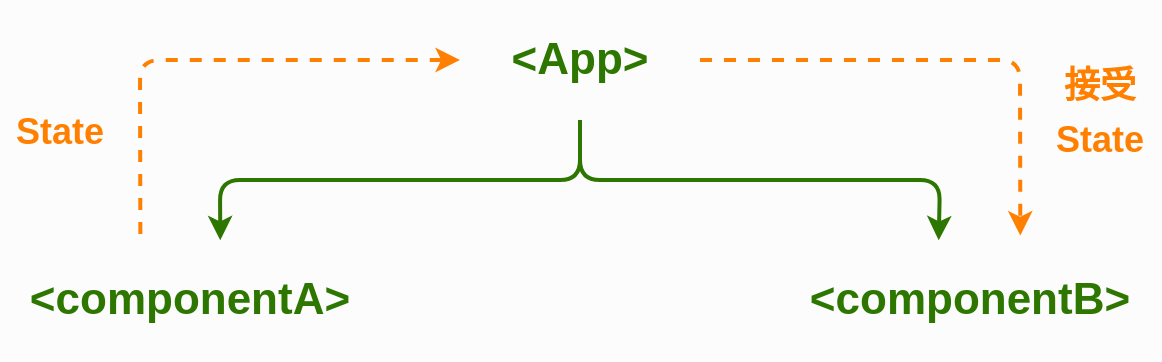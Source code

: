 <mxfile>
    <diagram id="BP0s1PqeJ8omsrFhGxX3" name="Page-1">
        <mxGraphModel dx="1168" dy="560" grid="1" gridSize="10" guides="1" tooltips="1" connect="1" arrows="1" fold="1" page="1" pageScale="1" pageWidth="850" pageHeight="1100" background="#FCFCFC" math="0" shadow="0">
            <root>
                <mxCell id="0"/>
                <mxCell id="1" parent="0"/>
                <mxCell id="70" style="edgeStyle=none;html=1;entryX=0.408;entryY=0.003;entryDx=0;entryDy=0;strokeColor=#2D7600;fontSize=19;fontColor=#2D7600;exitX=0.5;exitY=1;exitDx=0;exitDy=0;strokeWidth=2;entryPerimeter=0;" edge="1" parent="1" source="67" target="69">
                    <mxGeometry relative="1" as="geometry">
                        <Array as="points">
                            <mxPoint x="320" y="220"/>
                            <mxPoint x="500" y="220"/>
                        </Array>
                    </mxGeometry>
                </mxCell>
                <mxCell id="71" style="edgeStyle=none;html=1;exitX=0.5;exitY=1;exitDx=0;exitDy=0;strokeColor=#2D7600;fontSize=19;fontColor=#2D7600;strokeWidth=2;entryX=0.589;entryY=0.003;entryDx=0;entryDy=0;entryPerimeter=0;" edge="1" parent="1" source="67" target="68">
                    <mxGeometry relative="1" as="geometry">
                        <mxPoint x="190" y="280" as="targetPoint"/>
                        <Array as="points">
                            <mxPoint x="320" y="220"/>
                            <mxPoint x="140" y="220"/>
                        </Array>
                    </mxGeometry>
                </mxCell>
                <mxCell id="73" style="edgeStyle=none;html=1;exitX=1;exitY=0.5;exitDx=0;exitDy=0;dashed=1;strokeColor=#FF8000;strokeWidth=2;fontFamily=Helvetica;fontSize=12;fontColor=#2D7600;entryX=0.648;entryY=-0.037;entryDx=0;entryDy=0;entryPerimeter=0;" edge="1" parent="1" source="67" target="69">
                    <mxGeometry relative="1" as="geometry">
                        <mxPoint x="540" y="240" as="targetPoint"/>
                        <Array as="points">
                            <mxPoint x="540" y="160"/>
                        </Array>
                    </mxGeometry>
                </mxCell>
                <mxCell id="67" value="&lt;b style=&quot;font-size: 22px;&quot;&gt;&lt;font style=&quot;font-size: 22px;&quot;&gt;&amp;lt;App&amp;gt;&lt;/font&gt;&lt;/b&gt;" style="rounded=0;whiteSpace=wrap;html=1;fillColor=none;strokeColor=none;fontColor=#2D7600;fontSize=22;" vertex="1" parent="1">
                    <mxGeometry x="260" y="130" width="120" height="60" as="geometry"/>
                </mxCell>
                <mxCell id="72" style="edgeStyle=none;html=1;exitX=0.354;exitY=-0.05;exitDx=0;exitDy=0;entryX=0;entryY=0.5;entryDx=0;entryDy=0;strokeColor=#FF8000;strokeWidth=2;fontFamily=Helvetica;fontSize=12;fontColor=#2D7600;dashed=1;exitPerimeter=0;" edge="1" parent="1" source="68" target="67">
                    <mxGeometry relative="1" as="geometry">
                        <Array as="points">
                            <mxPoint x="100" y="160"/>
                        </Array>
                    </mxGeometry>
                </mxCell>
                <mxCell id="68" value="&lt;b style=&quot;font-size: 22px;&quot;&gt;&lt;font style=&quot;font-size: 22px;&quot;&gt;&amp;lt;componentA&amp;gt;&lt;/font&gt;&lt;/b&gt;" style="rounded=0;whiteSpace=wrap;html=1;fillColor=none;strokeColor=none;fontColor=#2D7600;fontSize=22;" vertex="1" parent="1">
                    <mxGeometry x="40" y="250" width="170" height="60" as="geometry"/>
                </mxCell>
                <mxCell id="69" value="&lt;b style=&quot;font-size: 22px;&quot;&gt;&lt;font style=&quot;font-size: 22px;&quot;&gt;&amp;lt;&lt;/font&gt;&lt;/b&gt;&lt;b style=&quot;font-size: 22px;&quot;&gt;&lt;font style=&quot;font-size: 22px;&quot;&gt;component&lt;/font&gt;&lt;/b&gt;&lt;b style=&quot;font-size: 22px;&quot;&gt;&lt;font style=&quot;font-size: 22px;&quot;&gt;B&amp;gt;&lt;/font&gt;&lt;/b&gt;" style="rounded=0;whiteSpace=wrap;html=1;fillColor=none;strokeColor=none;fontColor=#2D7600;fontSize=22;" vertex="1" parent="1">
                    <mxGeometry x="430" y="250" width="170" height="60" as="geometry"/>
                </mxCell>
                <mxCell id="74" value="&lt;font color=&quot;#ff8000&quot; style=&quot;font-size: 18px;&quot;&gt;&lt;b&gt;State&lt;/b&gt;&lt;/font&gt;" style="text;html=1;strokeColor=none;fillColor=none;align=center;verticalAlign=middle;whiteSpace=wrap;rounded=0;fontFamily=Helvetica;fontSize=22;fontColor=#2D7600;" vertex="1" parent="1">
                    <mxGeometry x="30" y="180" width="60" height="30" as="geometry"/>
                </mxCell>
                <mxCell id="76" value="&lt;font color=&quot;#ff8000&quot; style=&quot;font-size: 18px;&quot;&gt;&lt;b&gt;接受State&lt;/b&gt;&lt;/font&gt;" style="text;html=1;strokeColor=none;fillColor=none;align=center;verticalAlign=middle;whiteSpace=wrap;rounded=0;fontFamily=Helvetica;fontSize=22;fontColor=#2D7600;" vertex="1" parent="1">
                    <mxGeometry x="550" y="170" width="60" height="30" as="geometry"/>
                </mxCell>
            </root>
        </mxGraphModel>
    </diagram>
</mxfile>
